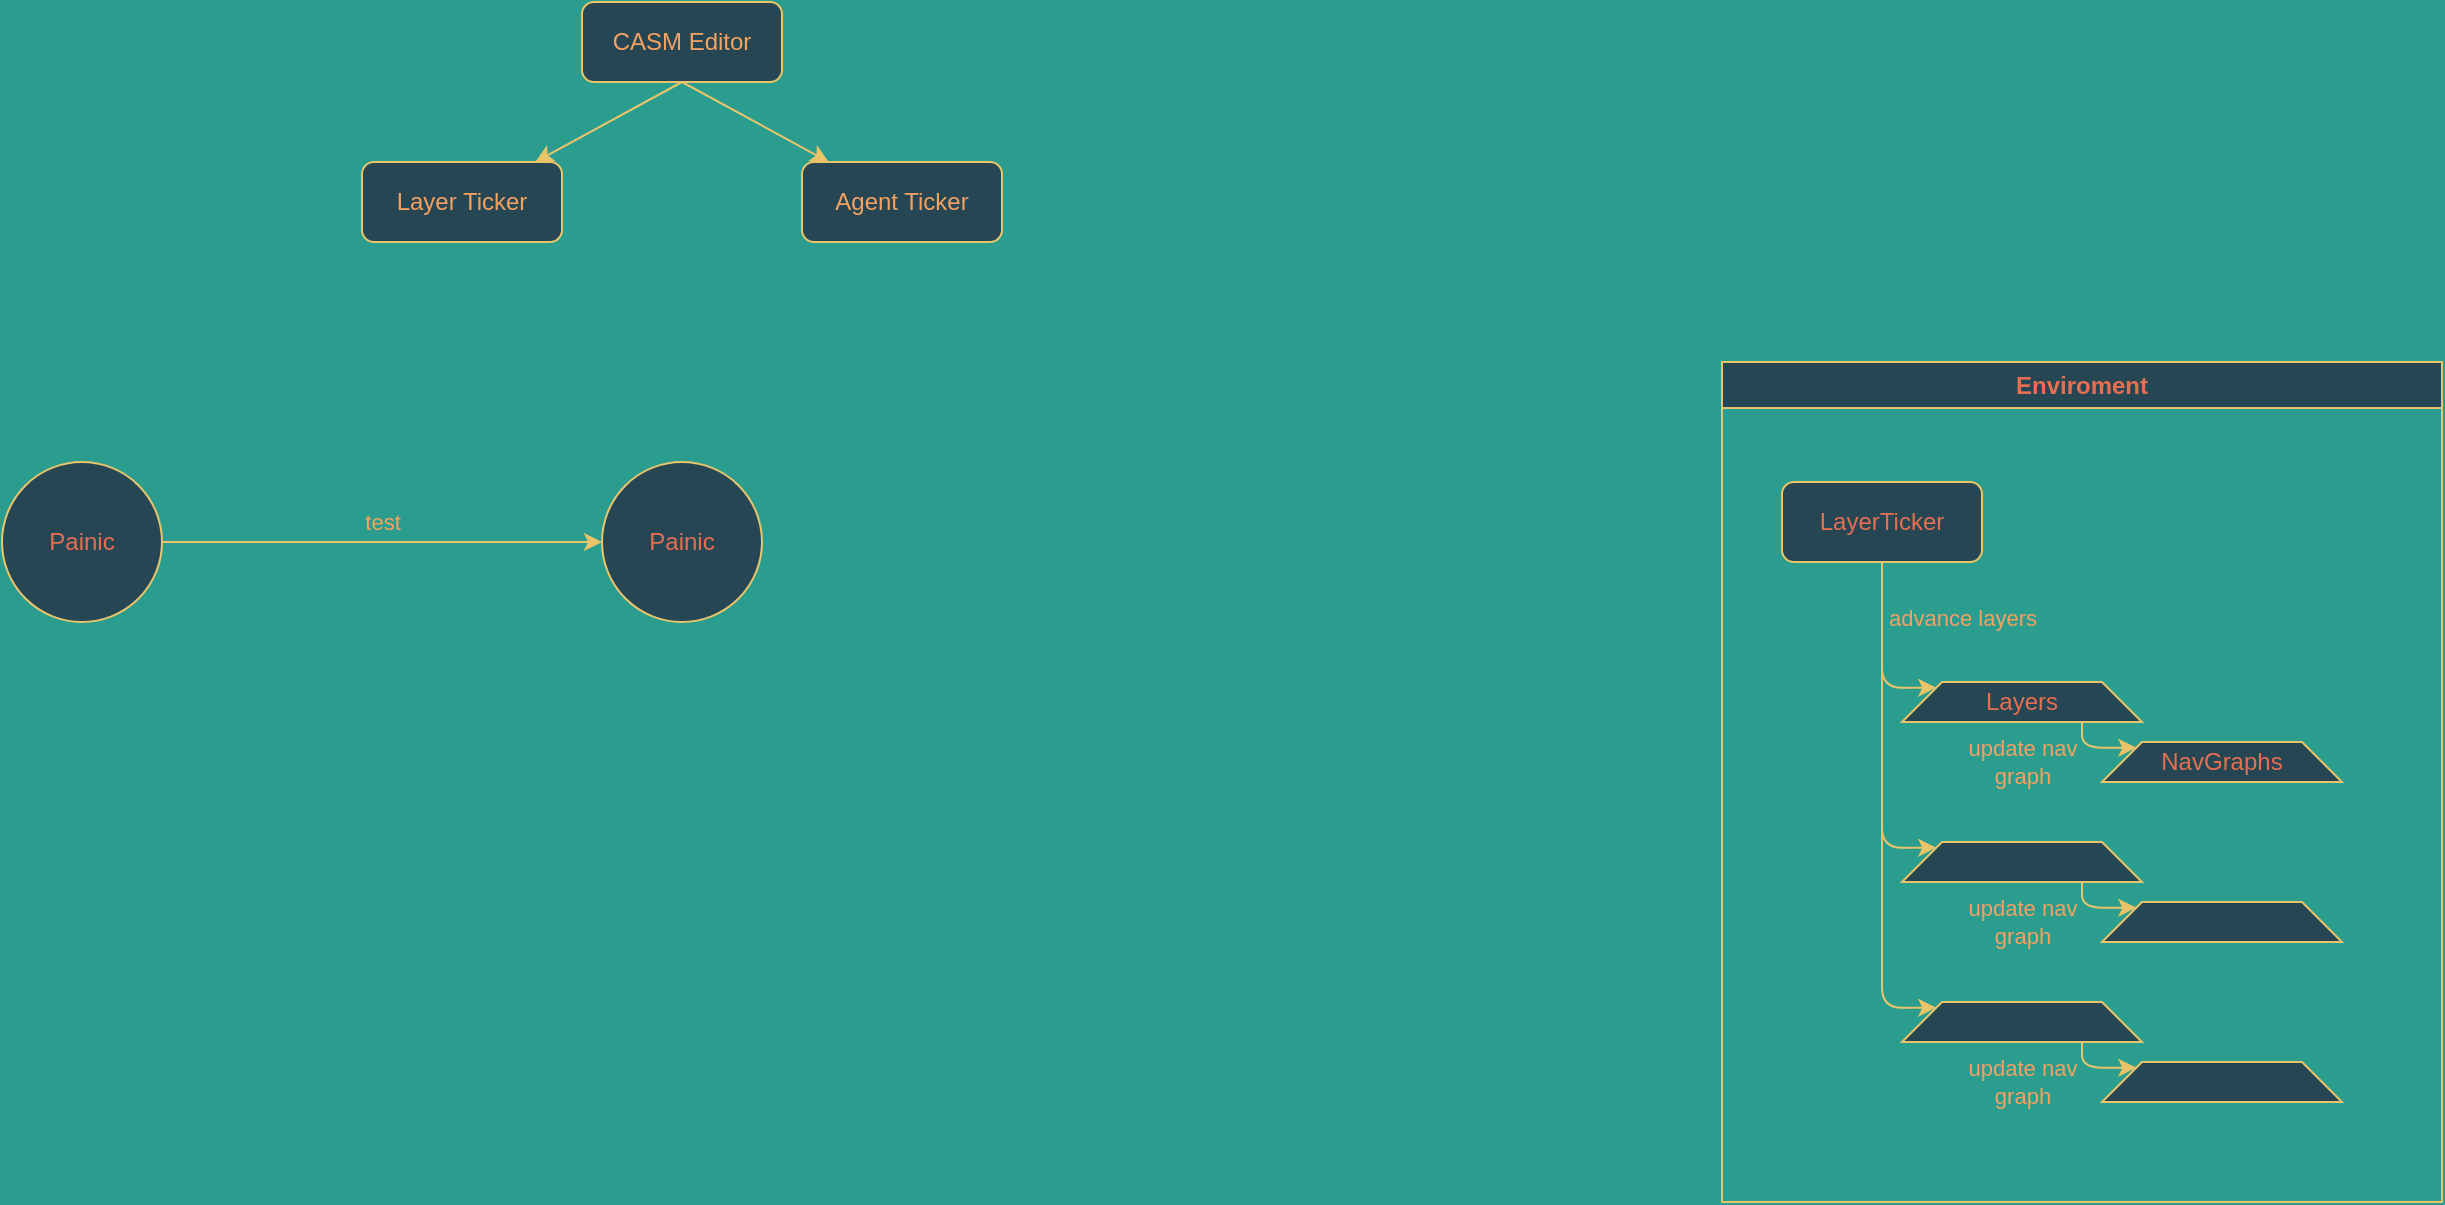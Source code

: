 <mxfile>
    <diagram id="ma74hijiuDZRGCtGPLLQ" name="Page-1">
        <mxGraphModel dx="726" dy="510" grid="1" gridSize="10" guides="1" tooltips="1" connect="1" arrows="0" fold="1" page="0" pageScale="1" pageWidth="827" pageHeight="1169" background="#2a9d8f" math="0" shadow="0">
            <root>
                <mxCell id="0"/>
                <mxCell id="1" parent="0"/>
                <mxCell id="3" value="test" style="edgeStyle=none;html=1;exitX=1;exitY=0.5;exitDx=0;exitDy=0;entryX=0;entryY=0.5;entryDx=0;entryDy=0;fontColor=#f4a261;strokeColor=#E9C46A;labelBackgroundColor=none;" parent="1" source="iaSEOfCUC_CEGpIJ1BrZ-1" target="2" edge="1">
                    <mxGeometry y="10" relative="1" as="geometry">
                        <mxPoint as="offset"/>
                    </mxGeometry>
                </mxCell>
                <mxCell id="iaSEOfCUC_CEGpIJ1BrZ-1" value="Painic" style="ellipse;whiteSpace=wrap;html=1;aspect=fixed;fillColor=#264653;fontColor=#e76f51;strokeColor=#e9c46a;" parent="1" vertex="1">
                    <mxGeometry x="300" y="350" width="80" height="80" as="geometry"/>
                </mxCell>
                <mxCell id="2" value="Painic" style="ellipse;whiteSpace=wrap;html=1;aspect=fixed;fillColor=#264653;fontColor=#e76f51;strokeColor=#e9c46a;" parent="1" vertex="1">
                    <mxGeometry x="600" y="350" width="80" height="80" as="geometry"/>
                </mxCell>
                <mxCell id="9" style="edgeStyle=none;html=1;exitX=0.5;exitY=1;exitDx=0;exitDy=0;labelBackgroundColor=none;strokeColor=#e9c46a;fontColor=#f4a261;" parent="1" source="5" target="7" edge="1">
                    <mxGeometry relative="1" as="geometry"/>
                </mxCell>
                <mxCell id="10" style="edgeStyle=none;html=1;exitX=0.5;exitY=1;exitDx=0;exitDy=0;labelBackgroundColor=none;strokeColor=#e9c46a;fontColor=#f4a261;" parent="1" source="5" target="6" edge="1">
                    <mxGeometry relative="1" as="geometry"/>
                </mxCell>
                <mxCell id="5" value="CASM Editor" style="rounded=1;whiteSpace=wrap;html=1;strokeColor=#e9c46a;fontColor=#f4a261;fillColor=#264653;" parent="1" vertex="1">
                    <mxGeometry x="590" y="120" width="100" height="40" as="geometry"/>
                </mxCell>
                <mxCell id="6" value="Agent Ticker&lt;span style=&quot;color: rgba(0, 0, 0, 0); font-family: monospace; font-size: 0px; text-align: start;&quot;&gt;%3CmxGraphModel%3E%3Croot%3E%3CmxCell%20id%3D%220%22%2F%3E%3CmxCell%20id%3D%221%22%20parent%3D%220%22%2F%3E%3CmxCell%20id%3D%222%22%20value%3D%22CASM%20Editor%22%20style%3D%22rounded%3D1%3BwhiteSpace%3Dwrap%3Bhtml%3D1%3BstrokeColor%3D%23e9c46a%3BfontColor%3D%23f4a261%3BfillColor%3D%23264653%3B%22%20vertex%3D%221%22%20parent%3D%221%22%3E%3CmxGeometry%20x%3D%22620%22%20y%3D%22120%22%20width%3D%22100%22%20height%3D%2240%22%20as%3D%22geometry%22%2F%3E%3C%2FmxCell%3E%3C%2Froot%3E%3C%2FmxGraphModel%3E&lt;/span&gt;" style="rounded=1;whiteSpace=wrap;html=1;strokeColor=#e9c46a;fontColor=#f4a261;fillColor=#264653;" parent="1" vertex="1">
                    <mxGeometry x="700" y="200" width="100" height="40" as="geometry"/>
                </mxCell>
                <mxCell id="7" value="Layer Ticker" style="rounded=1;whiteSpace=wrap;html=1;strokeColor=#e9c46a;fontColor=#f4a261;fillColor=#264653;" parent="1" vertex="1">
                    <mxGeometry x="480" y="200" width="100" height="40" as="geometry"/>
                </mxCell>
                <mxCell id="11" value="Enviroment" style="swimlane;whiteSpace=wrap;html=1;strokeColor=#E9C46A;fillColor=#264653;fontColor=#E76F51;labelBorderColor=none;" parent="1" vertex="1">
                    <mxGeometry x="1160" y="300" width="360" height="420" as="geometry"/>
                </mxCell>
                <mxCell id="41" style="edgeStyle=elbowEdgeStyle;html=1;exitX=0.5;exitY=1;exitDx=0;exitDy=0;entryX=0;entryY=0;entryDx=0;entryDy=0;strokeColor=#E9C46A;fontColor=#F4A261;" parent="11" source="13" target="48" edge="1">
                    <mxGeometry relative="1" as="geometry">
                        <mxPoint x="157.143" y="162.857" as="targetPoint"/>
                        <Array as="points">
                            <mxPoint x="80" y="130"/>
                        </Array>
                    </mxGeometry>
                </mxCell>
                <mxCell id="42" style="edgeStyle=elbowEdgeStyle;html=1;exitX=0.5;exitY=1;exitDx=0;exitDy=0;entryX=0;entryY=0;entryDx=0;entryDy=0;strokeColor=#E9C46A;fontColor=#F4A261;" parent="11" source="13" target="27" edge="1">
                    <mxGeometry relative="1" as="geometry">
                        <Array as="points">
                            <mxPoint x="80" y="150"/>
                        </Array>
                    </mxGeometry>
                </mxCell>
                <mxCell id="43" value="advance layers" style="edgeStyle=elbowEdgeStyle;html=1;exitX=0.5;exitY=1;exitDx=0;exitDy=0;entryX=0;entryY=0;entryDx=0;entryDy=0;strokeColor=#E9C46A;fontColor=#F4A261;labelBackgroundColor=none;" parent="11" source="13" target="26" edge="1">
                    <mxGeometry x="-0.778" y="40" relative="1" as="geometry">
                        <Array as="points">
                            <mxPoint x="80" y="160"/>
                        </Array>
                        <mxPoint as="offset"/>
                    </mxGeometry>
                </mxCell>
                <mxCell id="13" value="LayerTicker" style="rounded=1;whiteSpace=wrap;html=1;strokeColor=#e9c46a;fontColor=#E76F51;fillColor=#264653;" parent="11" vertex="1">
                    <mxGeometry x="30" y="60" width="100" height="40" as="geometry"/>
                </mxCell>
                <mxCell id="26" value="" style="shape=trapezoid;perimeter=trapezoidPerimeter;whiteSpace=wrap;html=1;fixedSize=1;strokeColor=#E9C46A;fontColor=#F4A261;fillColor=#264653;" parent="11" vertex="1">
                    <mxGeometry x="90" y="320" width="120" height="20" as="geometry"/>
                </mxCell>
                <mxCell id="27" value="" style="shape=trapezoid;perimeter=trapezoidPerimeter;whiteSpace=wrap;html=1;fixedSize=1;strokeColor=#E9C46A;fontColor=#F4A261;fillColor=#264653;" parent="11" vertex="1">
                    <mxGeometry x="90" y="240" width="120" height="20" as="geometry"/>
                </mxCell>
                <mxCell id="22" value="" style="shape=trapezoid;perimeter=trapezoidPerimeter;whiteSpace=wrap;html=1;fixedSize=1;strokeColor=#E9C46A;fontColor=#F4A261;fillColor=#264653;" parent="11" vertex="1">
                    <mxGeometry x="190" y="350" width="120" height="20" as="geometry"/>
                </mxCell>
                <mxCell id="23" value="" style="shape=trapezoid;perimeter=trapezoidPerimeter;whiteSpace=wrap;html=1;fixedSize=1;strokeColor=#E9C46A;fontColor=#F4A261;fillColor=#264653;" parent="11" vertex="1">
                    <mxGeometry x="190" y="270" width="120" height="20" as="geometry"/>
                </mxCell>
                <mxCell id="24" value="NavGraphs" style="shape=trapezoid;perimeter=trapezoidPerimeter;whiteSpace=wrap;html=1;fixedSize=1;strokeColor=#E9C46A;fontColor=#E76F51;fillColor=#264653;" parent="11" vertex="1">
                    <mxGeometry x="190" y="190" width="120" height="20" as="geometry"/>
                </mxCell>
                <mxCell id="52" value="update nav &lt;br&gt;graph" style="edgeStyle=elbowEdgeStyle;html=1;exitX=0.75;exitY=1;exitDx=0;exitDy=0;entryX=0;entryY=0;entryDx=0;entryDy=0;labelBackgroundColor=none;strokeColor=#E9C46A;fontColor=#F4A261;" parent="11" source="48" target="24" edge="1">
                    <mxGeometry x="-0.357" y="-31" relative="1" as="geometry">
                        <Array as="points">
                            <mxPoint x="180" y="190"/>
                        </Array>
                        <mxPoint x="-30" y="-24" as="offset"/>
                    </mxGeometry>
                </mxCell>
                <mxCell id="48" value="Layers" style="shape=trapezoid;perimeter=trapezoidPerimeter;whiteSpace=wrap;html=1;fixedSize=1;strokeColor=#E9C46A;fontColor=#E76F51;fillColor=#264653;" parent="11" vertex="1">
                    <mxGeometry x="90" y="160" width="120" height="20" as="geometry"/>
                </mxCell>
                <mxCell id="53" value="update nav &lt;br&gt;graph" style="edgeStyle=elbowEdgeStyle;html=1;exitX=0.75;exitY=1;exitDx=0;exitDy=0;entryX=0;entryY=0;entryDx=0;entryDy=0;labelBackgroundColor=none;strokeColor=#E9C46A;fontColor=#F4A261;" parent="11" source="27" target="23" edge="1">
                    <mxGeometry x="-0.357" y="-31" relative="1" as="geometry">
                        <mxPoint x="190" y="190" as="sourcePoint"/>
                        <mxPoint x="207.143" y="202.857" as="targetPoint"/>
                        <Array as="points">
                            <mxPoint x="180" y="270"/>
                        </Array>
                        <mxPoint x="-30" y="-24" as="offset"/>
                    </mxGeometry>
                </mxCell>
                <mxCell id="54" value="update nav &lt;br&gt;graph" style="edgeStyle=elbowEdgeStyle;html=1;exitX=0.75;exitY=1;exitDx=0;exitDy=0;entryX=0;entryY=0;entryDx=0;entryDy=0;labelBackgroundColor=none;strokeColor=#E9C46A;fontColor=#F4A261;" parent="11" source="26" target="22" edge="1">
                    <mxGeometry x="-0.357" y="-31" relative="1" as="geometry">
                        <mxPoint x="190" y="270" as="sourcePoint"/>
                        <mxPoint x="207.143" y="282.857" as="targetPoint"/>
                        <Array as="points">
                            <mxPoint x="180" y="350"/>
                        </Array>
                        <mxPoint x="-30" y="-24" as="offset"/>
                    </mxGeometry>
                </mxCell>
            </root>
        </mxGraphModel>
    </diagram>
</mxfile>